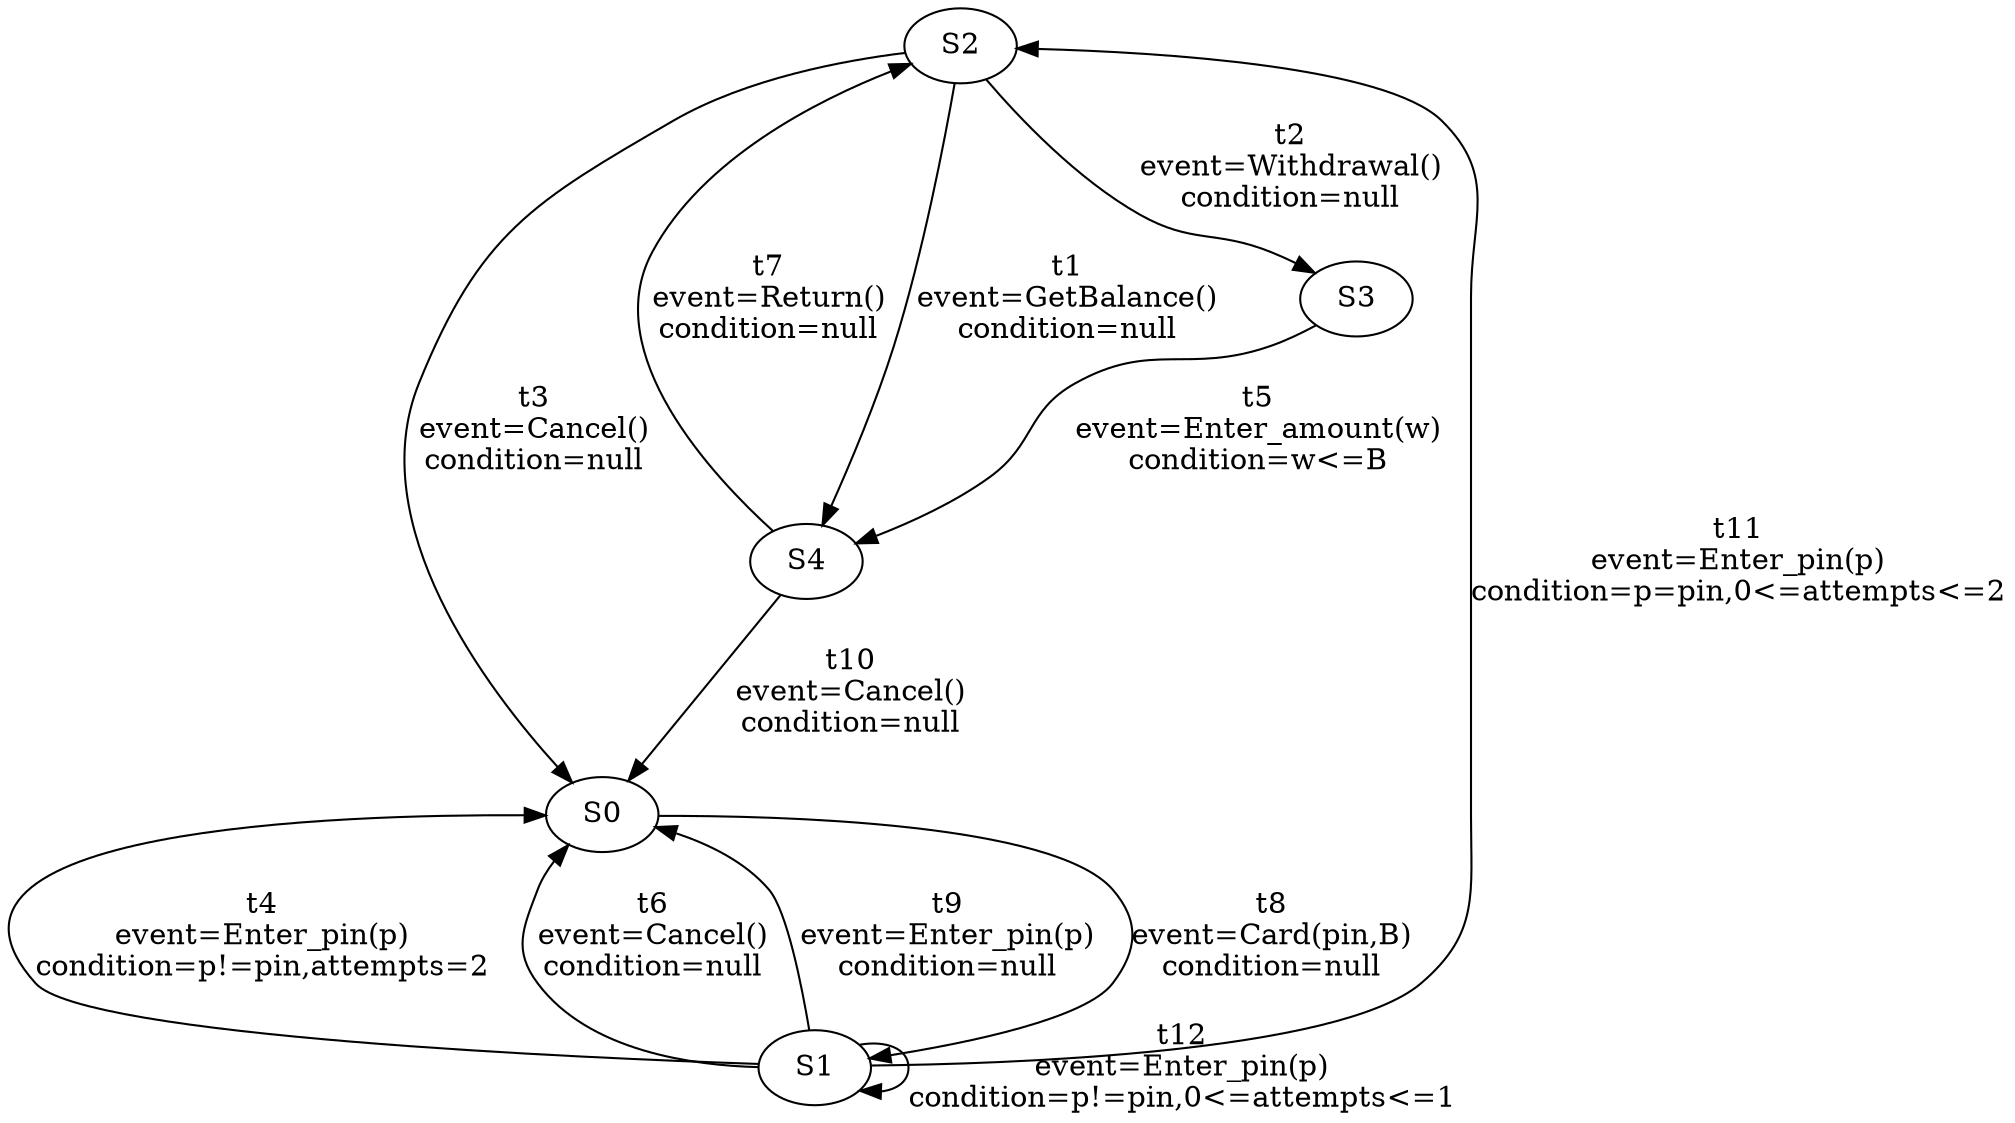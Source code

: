 digraph g {
 S2 -> S4 [ label="t1
event=GetBalance()
condition=null" ];
 S2 -> S3 [ label="t2
event=Withdrawal()
condition=null" ];
 S2 -> S0 [ label="t3
event=Cancel()
condition=null" ];
 S1 -> S0 [ label="t4
event=Enter_pin(p)
condition=p!=pin,attempts=2" ];
 S3 -> S4 [ label="t5
event=Enter_amount(w)
condition=w<=B" ];
 S1 -> S0 [ label="t6
event=Cancel()
condition=null" ];
 S4 -> S2 [ label="t7
event=Return()
condition=null" ];
 S0 -> S1 [ label="t8
event=Card(pin,B)
condition=null" ];
 S1 -> S0 [ label="t9
event=Enter_pin(p)
condition=null" ];
 S4 -> S0 [ label="t10
event=Cancel()
condition=null" ];
 S1 -> S2 [ label="t11
event=Enter_pin(p)
condition=p=pin,0<=attempts<=2" ];
 S1 -> S1 [ label="t12
event=Enter_pin(p)
condition=p!=pin,0<=attempts<=1" ];
}
